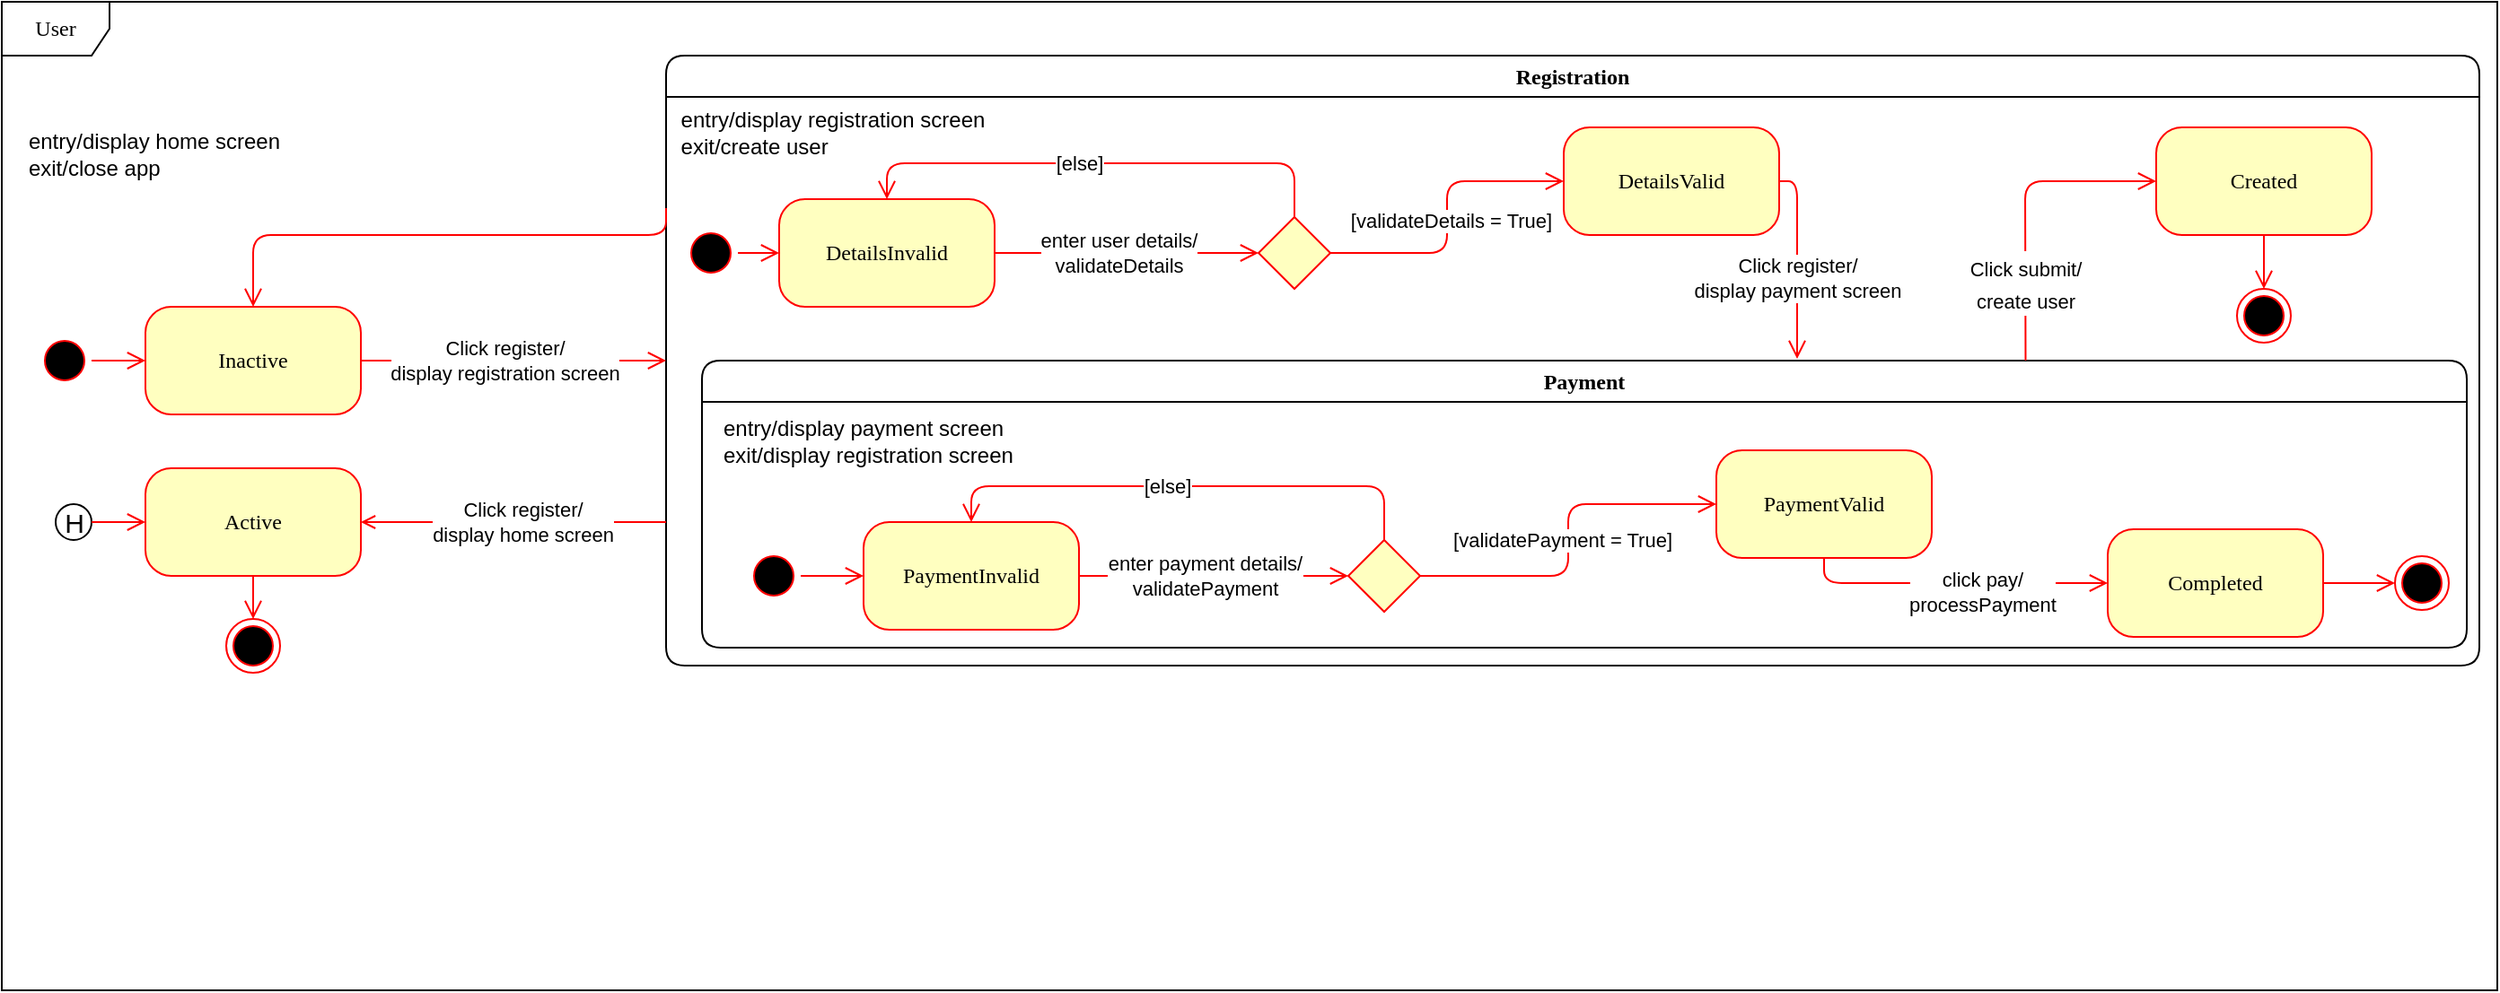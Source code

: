 <mxfile version="20.7.4" type="github">
  <diagram name="Page-1" id="58cdce13-f638-feb5-8d6f-7d28b1aa9fa0">
    <mxGraphModel dx="1647" dy="518" grid="0" gridSize="10" guides="1" tooltips="1" connect="1" arrows="1" fold="1" page="0" pageScale="1" pageWidth="1100" pageHeight="850" background="none" math="0" shadow="0">
      <root>
        <mxCell id="0" />
        <mxCell id="1" parent="0" />
        <mxCell id="2a3bc250acf0617d-8" value="User" style="shape=umlFrame;whiteSpace=wrap;html=1;rounded=1;shadow=0;comic=0;labelBackgroundColor=none;strokeWidth=1;fontFamily=Verdana;fontSize=12;align=center;" parent="1" vertex="1">
          <mxGeometry x="110" y="10" width="1390" height="551" as="geometry" />
        </mxCell>
        <mxCell id="382b91b5511bd0f7-1" value="" style="ellipse;html=1;shape=startState;fillColor=#000000;strokeColor=#ff0000;rounded=1;shadow=0;comic=0;labelBackgroundColor=none;fontFamily=Verdana;fontSize=12;fontColor=#000000;align=center;direction=south;" parent="1" vertex="1">
          <mxGeometry x="130" y="195" width="30" height="30" as="geometry" />
        </mxCell>
        <mxCell id="Hjz2qxNdtFsDajDbBwBD-27" style="edgeStyle=orthogonalEdgeStyle;rounded=0;orthogonalLoop=1;jettySize=auto;html=1;entryX=0.5;entryY=0;entryDx=0;entryDy=0;" edge="1" parent="1" target="Hjz2qxNdtFsDajDbBwBD-26">
          <mxGeometry relative="1" as="geometry">
            <mxPoint x="960" y="530" as="sourcePoint" />
          </mxGeometry>
        </mxCell>
        <mxCell id="382b91b5511bd0f7-6" value="Inactive" style="rounded=1;whiteSpace=wrap;html=1;arcSize=24;fillColor=#ffffc0;strokeColor=#ff0000;shadow=0;comic=0;labelBackgroundColor=none;fontFamily=Verdana;fontSize=12;fontColor=#000000;align=center;" parent="1" vertex="1">
          <mxGeometry x="190" y="180" width="120" height="60" as="geometry" />
        </mxCell>
        <mxCell id="2a3bc250acf0617d-9" style="edgeStyle=orthogonalEdgeStyle;html=1;labelBackgroundColor=none;endArrow=open;endSize=8;strokeColor=#ff0000;fontFamily=Verdana;fontSize=12;align=left;" parent="1" source="382b91b5511bd0f7-1" target="382b91b5511bd0f7-6" edge="1">
          <mxGeometry relative="1" as="geometry" />
        </mxCell>
        <mxCell id="Hjz2qxNdtFsDajDbBwBD-1" value="entry/display home screen&lt;br&gt;&lt;div style=&quot;text-align: left;&quot;&gt;&lt;span style=&quot;background-color: initial;&quot;&gt;exit/close app&lt;/span&gt;&lt;/div&gt;" style="text;html=1;strokeColor=none;fillColor=none;align=center;verticalAlign=middle;whiteSpace=wrap;rounded=0;" vertex="1" parent="1">
          <mxGeometry x="120" y="80" width="150" height="30" as="geometry" />
        </mxCell>
        <mxCell id="Hjz2qxNdtFsDajDbBwBD-13" value="Registration" style="swimlane;whiteSpace=wrap;html=1;rounded=1;shadow=0;comic=0;labelBackgroundColor=none;strokeWidth=1;fontFamily=Verdana;fontSize=12;align=center;" vertex="1" parent="1">
          <mxGeometry x="480" y="40" width="1010" height="340" as="geometry">
            <mxRectangle x="590" y="60" width="110" height="30" as="alternateBounds" />
          </mxGeometry>
        </mxCell>
        <mxCell id="Hjz2qxNdtFsDajDbBwBD-17" style="edgeStyle=elbowEdgeStyle;html=1;labelBackgroundColor=none;endArrow=open;endSize=8;strokeColor=#ff0000;fontFamily=Verdana;fontSize=12;align=left;entryX=0;entryY=0.5;entryDx=0;entryDy=0;" edge="1" parent="Hjz2qxNdtFsDajDbBwBD-13" source="Hjz2qxNdtFsDajDbBwBD-18" target="Hjz2qxNdtFsDajDbBwBD-31">
          <mxGeometry relative="1" as="geometry">
            <mxPoint x="70" y="100" as="targetPoint" />
          </mxGeometry>
        </mxCell>
        <mxCell id="Hjz2qxNdtFsDajDbBwBD-18" value="" style="ellipse;html=1;shape=startState;fillColor=#000000;strokeColor=#ff0000;rounded=1;shadow=0;comic=0;labelBackgroundColor=none;fontFamily=Verdana;fontSize=12;fontColor=#000000;align=center;direction=south;" vertex="1" parent="Hjz2qxNdtFsDajDbBwBD-13">
          <mxGeometry x="10" y="95" width="30" height="30" as="geometry" />
        </mxCell>
        <mxCell id="Hjz2qxNdtFsDajDbBwBD-28" value="entry/display registration screen&lt;br&gt;&lt;div style=&quot;text-align: left;&quot;&gt;&lt;span style=&quot;background-color: initial;&quot;&gt;exit/create user&lt;/span&gt;&lt;/div&gt;" style="text;html=1;strokeColor=none;fillColor=none;align=center;verticalAlign=middle;whiteSpace=wrap;rounded=0;" vertex="1" parent="Hjz2qxNdtFsDajDbBwBD-13">
          <mxGeometry x="3" y="28" width="180" height="30" as="geometry" />
        </mxCell>
        <mxCell id="Hjz2qxNdtFsDajDbBwBD-31" value="DetailsInvalid" style="rounded=1;whiteSpace=wrap;html=1;arcSize=24;fillColor=#ffffc0;strokeColor=#ff0000;shadow=0;comic=0;labelBackgroundColor=none;fontFamily=Verdana;fontSize=12;fontColor=#000000;align=center;" vertex="1" parent="Hjz2qxNdtFsDajDbBwBD-13">
          <mxGeometry x="63" y="80" width="120" height="60" as="geometry" />
        </mxCell>
        <mxCell id="Hjz2qxNdtFsDajDbBwBD-44" value="DetailsValid" style="rounded=1;whiteSpace=wrap;html=1;arcSize=24;fillColor=#ffffc0;strokeColor=#ff0000;shadow=0;comic=0;labelBackgroundColor=none;fontFamily=Verdana;fontSize=12;fontColor=#000000;align=center;" vertex="1" parent="Hjz2qxNdtFsDajDbBwBD-13">
          <mxGeometry x="500" y="40" width="120" height="60" as="geometry" />
        </mxCell>
        <mxCell id="Hjz2qxNdtFsDajDbBwBD-46" style="edgeStyle=elbowEdgeStyle;html=1;labelBackgroundColor=none;endArrow=open;endSize=8;strokeColor=#ff0000;fontFamily=Verdana;fontSize=12;align=left;exitX=1;exitY=0.5;exitDx=0;exitDy=0;entryX=0;entryY=0.5;entryDx=0;entryDy=0;" edge="1" parent="Hjz2qxNdtFsDajDbBwBD-13" source="Hjz2qxNdtFsDajDbBwBD-31" target="Hjz2qxNdtFsDajDbBwBD-59">
          <mxGeometry relative="1" as="geometry">
            <mxPoint x="50" y="110" as="sourcePoint" />
            <mxPoint x="330" y="100" as="targetPoint" />
          </mxGeometry>
        </mxCell>
        <mxCell id="Hjz2qxNdtFsDajDbBwBD-47" value="enter user details/&lt;br&gt;validateDetails" style="edgeLabel;html=1;align=center;verticalAlign=middle;resizable=0;points=[];" vertex="1" connectable="0" parent="Hjz2qxNdtFsDajDbBwBD-46">
          <mxGeometry x="-0.197" relative="1" as="geometry">
            <mxPoint x="10" as="offset" />
          </mxGeometry>
        </mxCell>
        <mxCell id="Hjz2qxNdtFsDajDbBwBD-59" value="" style="rhombus;whiteSpace=wrap;html=1;fillColor=#ffffc0;strokeColor=#ff0000;" vertex="1" parent="Hjz2qxNdtFsDajDbBwBD-13">
          <mxGeometry x="330" y="90" width="40" height="40" as="geometry" />
        </mxCell>
        <mxCell id="Hjz2qxNdtFsDajDbBwBD-73" style="edgeStyle=elbowEdgeStyle;html=1;labelBackgroundColor=none;endArrow=open;endSize=8;strokeColor=#ff0000;fontFamily=Verdana;fontSize=12;align=left;exitX=1;exitY=0.5;exitDx=0;exitDy=0;entryX=0;entryY=0.5;entryDx=0;entryDy=0;" edge="1" parent="Hjz2qxNdtFsDajDbBwBD-13" source="Hjz2qxNdtFsDajDbBwBD-59" target="Hjz2qxNdtFsDajDbBwBD-44">
          <mxGeometry relative="1" as="geometry">
            <mxPoint x="370.0" y="102.5" as="sourcePoint" />
            <mxPoint x="517" y="97.5" as="targetPoint" />
          </mxGeometry>
        </mxCell>
        <mxCell id="Hjz2qxNdtFsDajDbBwBD-74" value="[validateDetails = True]" style="edgeLabel;html=1;align=center;verticalAlign=middle;resizable=0;points=[];" vertex="1" connectable="0" parent="Hjz2qxNdtFsDajDbBwBD-73">
          <mxGeometry x="-0.197" relative="1" as="geometry">
            <mxPoint x="2" y="-15" as="offset" />
          </mxGeometry>
        </mxCell>
        <mxCell id="Hjz2qxNdtFsDajDbBwBD-75" style="edgeStyle=elbowEdgeStyle;html=1;labelBackgroundColor=none;endArrow=open;endSize=8;strokeColor=#ff0000;fontFamily=Verdana;fontSize=12;align=left;exitX=0.5;exitY=0;exitDx=0;exitDy=0;entryX=0.5;entryY=0;entryDx=0;entryDy=0;" edge="1" parent="Hjz2qxNdtFsDajDbBwBD-13" source="Hjz2qxNdtFsDajDbBwBD-59" target="Hjz2qxNdtFsDajDbBwBD-31">
          <mxGeometry relative="1" as="geometry">
            <mxPoint x="193.0" y="120" as="sourcePoint" />
            <mxPoint x="340" y="120" as="targetPoint" />
            <Array as="points">
              <mxPoint x="210" y="60" />
              <mxPoint x="210" y="70" />
            </Array>
          </mxGeometry>
        </mxCell>
        <mxCell id="Hjz2qxNdtFsDajDbBwBD-76" value="[else]" style="edgeLabel;html=1;align=center;verticalAlign=middle;resizable=0;points=[];" vertex="1" connectable="0" parent="Hjz2qxNdtFsDajDbBwBD-75">
          <mxGeometry x="-0.197" relative="1" as="geometry">
            <mxPoint x="-39" as="offset" />
          </mxGeometry>
        </mxCell>
        <mxCell id="Hjz2qxNdtFsDajDbBwBD-81" style="edgeStyle=elbowEdgeStyle;html=1;labelBackgroundColor=none;endArrow=open;endSize=8;strokeColor=#ff0000;fontFamily=Verdana;fontSize=12;align=left;exitX=1;exitY=0.5;exitDx=0;exitDy=0;entryX=0;entryY=0.5;entryDx=0;entryDy=0;" edge="1" parent="Hjz2qxNdtFsDajDbBwBD-13" source="Hjz2qxNdtFsDajDbBwBD-79" target="Hjz2qxNdtFsDajDbBwBD-83">
          <mxGeometry relative="1" as="geometry">
            <mxPoint x="-380" y="200" as="sourcePoint" />
            <mxPoint x="-100" y="190" as="targetPoint" />
          </mxGeometry>
        </mxCell>
        <mxCell id="Hjz2qxNdtFsDajDbBwBD-82" value="enter payment details/&lt;br&gt;validatePayment" style="edgeLabel;html=1;align=center;verticalAlign=middle;resizable=0;points=[];" vertex="1" connectable="0" parent="Hjz2qxNdtFsDajDbBwBD-81">
          <mxGeometry x="-0.197" relative="1" as="geometry">
            <mxPoint x="10" as="offset" />
          </mxGeometry>
        </mxCell>
        <mxCell id="Hjz2qxNdtFsDajDbBwBD-83" value="" style="rhombus;whiteSpace=wrap;html=1;fillColor=#ffffc0;strokeColor=#ff0000;" vertex="1" parent="Hjz2qxNdtFsDajDbBwBD-13">
          <mxGeometry x="380" y="270" width="40" height="40" as="geometry" />
        </mxCell>
        <mxCell id="Hjz2qxNdtFsDajDbBwBD-84" style="edgeStyle=elbowEdgeStyle;html=1;labelBackgroundColor=none;endArrow=open;endSize=8;strokeColor=#ff0000;fontFamily=Verdana;fontSize=12;align=left;exitX=1;exitY=0.5;exitDx=0;exitDy=0;entryX=0;entryY=0.5;entryDx=0;entryDy=0;" edge="1" parent="Hjz2qxNdtFsDajDbBwBD-13" source="Hjz2qxNdtFsDajDbBwBD-83" target="Hjz2qxNdtFsDajDbBwBD-80">
          <mxGeometry relative="1" as="geometry">
            <mxPoint x="-60.0" y="192.5" as="sourcePoint" />
            <mxPoint x="87" y="187.5" as="targetPoint" />
          </mxGeometry>
        </mxCell>
        <mxCell id="Hjz2qxNdtFsDajDbBwBD-85" value="[validatePayment = True]" style="edgeLabel;html=1;align=center;verticalAlign=middle;resizable=0;points=[];" vertex="1" connectable="0" parent="Hjz2qxNdtFsDajDbBwBD-84">
          <mxGeometry x="-0.197" relative="1" as="geometry">
            <mxPoint x="-4" y="-20" as="offset" />
          </mxGeometry>
        </mxCell>
        <mxCell id="Hjz2qxNdtFsDajDbBwBD-86" style="edgeStyle=elbowEdgeStyle;html=1;labelBackgroundColor=none;endArrow=open;endSize=8;strokeColor=#ff0000;fontFamily=Verdana;fontSize=12;align=left;exitX=0.5;exitY=0;exitDx=0;exitDy=0;entryX=0.5;entryY=0;entryDx=0;entryDy=0;" edge="1" parent="Hjz2qxNdtFsDajDbBwBD-13" source="Hjz2qxNdtFsDajDbBwBD-83" target="Hjz2qxNdtFsDajDbBwBD-79">
          <mxGeometry relative="1" as="geometry">
            <mxPoint x="-237.0" y="210" as="sourcePoint" />
            <mxPoint x="-90" y="210" as="targetPoint" />
            <Array as="points">
              <mxPoint x="330" y="240" />
              <mxPoint x="310" y="220" />
              <mxPoint x="260" y="210" />
              <mxPoint x="260" y="220" />
            </Array>
          </mxGeometry>
        </mxCell>
        <mxCell id="Hjz2qxNdtFsDajDbBwBD-87" value="[else]" style="edgeLabel;html=1;align=center;verticalAlign=middle;resizable=0;points=[];" vertex="1" connectable="0" parent="Hjz2qxNdtFsDajDbBwBD-86">
          <mxGeometry x="-0.197" relative="1" as="geometry">
            <mxPoint x="-39" as="offset" />
          </mxGeometry>
        </mxCell>
        <mxCell id="Hjz2qxNdtFsDajDbBwBD-32" value="Payment" style="swimlane;whiteSpace=wrap;html=1;rounded=1;shadow=0;comic=0;labelBackgroundColor=none;strokeWidth=1;fontFamily=Verdana;fontSize=12;align=center;startSize=23;" vertex="1" parent="Hjz2qxNdtFsDajDbBwBD-13">
          <mxGeometry x="20" y="170" width="983" height="160" as="geometry">
            <mxRectangle x="590" y="60" width="110" height="30" as="alternateBounds" />
          </mxGeometry>
        </mxCell>
        <mxCell id="Hjz2qxNdtFsDajDbBwBD-36" value="entry/display payment screen&lt;br&gt;&lt;div style=&quot;&quot;&gt;&lt;span style=&quot;background-color: initial;&quot;&gt;exit/d&lt;/span&gt;&lt;span style=&quot;background-color: initial;&quot;&gt;isplay registration screen&lt;/span&gt;&lt;/div&gt;" style="text;html=1;strokeColor=none;fillColor=none;align=left;verticalAlign=middle;whiteSpace=wrap;rounded=0;" vertex="1" parent="Hjz2qxNdtFsDajDbBwBD-32">
          <mxGeometry x="10" y="30" width="200" height="30" as="geometry" />
        </mxCell>
        <mxCell id="Hjz2qxNdtFsDajDbBwBD-80" value="PaymentValid" style="rounded=1;whiteSpace=wrap;html=1;arcSize=24;fillColor=#ffffc0;strokeColor=#ff0000;shadow=0;comic=0;labelBackgroundColor=none;fontFamily=Verdana;fontSize=12;fontColor=#000000;align=center;" vertex="1" parent="Hjz2qxNdtFsDajDbBwBD-32">
          <mxGeometry x="565" y="50" width="120" height="60" as="geometry" />
        </mxCell>
        <mxCell id="Hjz2qxNdtFsDajDbBwBD-78" value="" style="ellipse;html=1;shape=startState;fillColor=#000000;strokeColor=#ff0000;rounded=1;shadow=0;comic=0;labelBackgroundColor=none;fontFamily=Verdana;fontSize=12;fontColor=#000000;align=center;direction=south;" vertex="1" parent="Hjz2qxNdtFsDajDbBwBD-32">
          <mxGeometry x="25" y="105" width="30" height="30" as="geometry" />
        </mxCell>
        <mxCell id="Hjz2qxNdtFsDajDbBwBD-102" value="Completed" style="rounded=1;whiteSpace=wrap;html=1;arcSize=24;fillColor=#ffffc0;strokeColor=#ff0000;shadow=0;comic=0;labelBackgroundColor=none;fontFamily=Verdana;fontSize=12;fontColor=#000000;align=center;" vertex="1" parent="Hjz2qxNdtFsDajDbBwBD-32">
          <mxGeometry x="783" y="94" width="120" height="60" as="geometry" />
        </mxCell>
        <mxCell id="Hjz2qxNdtFsDajDbBwBD-96" style="edgeStyle=elbowEdgeStyle;html=1;labelBackgroundColor=none;endArrow=open;endSize=8;strokeColor=#ff0000;fontFamily=Verdana;fontSize=12;align=left;exitX=0.5;exitY=1;exitDx=0;exitDy=0;entryX=0;entryY=0.5;entryDx=0;entryDy=0;" edge="1" parent="Hjz2qxNdtFsDajDbBwBD-32" source="Hjz2qxNdtFsDajDbBwBD-80" target="Hjz2qxNdtFsDajDbBwBD-102">
          <mxGeometry x="-0.02" y="-20" relative="1" as="geometry">
            <mxPoint x="223" y="130" as="sourcePoint" />
            <mxPoint x="625" y="160" as="targetPoint" />
            <Array as="points">
              <mxPoint x="625" y="120" />
              <mxPoint x="625" y="120" />
            </Array>
            <mxPoint as="offset" />
          </mxGeometry>
        </mxCell>
        <mxCell id="Hjz2qxNdtFsDajDbBwBD-97" value="click pay/&lt;br&gt;processPayment" style="edgeLabel;html=1;align=center;verticalAlign=middle;resizable=0;points=[];" vertex="1" connectable="0" parent="Hjz2qxNdtFsDajDbBwBD-96">
          <mxGeometry x="-0.197" relative="1" as="geometry">
            <mxPoint x="33" y="5" as="offset" />
          </mxGeometry>
        </mxCell>
        <mxCell id="Hjz2qxNdtFsDajDbBwBD-106" value="" style="ellipse;html=1;shape=endState;fillColor=#000000;strokeColor=#ff0000;rounded=1;shadow=0;comic=0;labelBackgroundColor=none;fontFamily=Verdana;fontSize=12;fontColor=#000000;align=center;" vertex="1" parent="Hjz2qxNdtFsDajDbBwBD-32">
          <mxGeometry x="943" y="109" width="30" height="30" as="geometry" />
        </mxCell>
        <mxCell id="Hjz2qxNdtFsDajDbBwBD-107" style="edgeStyle=elbowEdgeStyle;html=1;labelBackgroundColor=none;endArrow=open;endSize=8;strokeColor=#ff0000;fontFamily=Verdana;fontSize=12;align=left;exitX=1;exitY=0.5;exitDx=0;exitDy=0;entryX=0;entryY=0.5;entryDx=0;entryDy=0;" edge="1" parent="Hjz2qxNdtFsDajDbBwBD-32" source="Hjz2qxNdtFsDajDbBwBD-102" target="Hjz2qxNdtFsDajDbBwBD-106">
          <mxGeometry relative="1" as="geometry">
            <mxPoint x="993" y="130" as="sourcePoint" />
            <mxPoint x="1158" y="90" as="targetPoint" />
            <Array as="points">
              <mxPoint x="923" y="110" />
            </Array>
          </mxGeometry>
        </mxCell>
        <mxCell id="Hjz2qxNdtFsDajDbBwBD-79" value="PaymentInvalid" style="rounded=1;whiteSpace=wrap;html=1;arcSize=24;fillColor=#ffffc0;strokeColor=#ff0000;shadow=0;comic=0;labelBackgroundColor=none;fontFamily=Verdana;fontSize=12;fontColor=#000000;align=center;" vertex="1" parent="Hjz2qxNdtFsDajDbBwBD-32">
          <mxGeometry x="90" y="90" width="120" height="60" as="geometry" />
        </mxCell>
        <mxCell id="Hjz2qxNdtFsDajDbBwBD-77" style="edgeStyle=elbowEdgeStyle;html=1;labelBackgroundColor=none;endArrow=open;endSize=8;strokeColor=#ff0000;fontFamily=Verdana;fontSize=12;align=left;entryX=0;entryY=0.5;entryDx=0;entryDy=0;" edge="1" parent="Hjz2qxNdtFsDajDbBwBD-32" source="Hjz2qxNdtFsDajDbBwBD-78" target="Hjz2qxNdtFsDajDbBwBD-79">
          <mxGeometry relative="1" as="geometry">
            <mxPoint x="-380" y="20" as="targetPoint" />
          </mxGeometry>
        </mxCell>
        <mxCell id="Hjz2qxNdtFsDajDbBwBD-90" style="edgeStyle=elbowEdgeStyle;html=1;labelBackgroundColor=none;endArrow=open;endSize=8;strokeColor=#ff0000;fontFamily=Verdana;fontSize=12;align=left;exitX=1;exitY=0.5;exitDx=0;exitDy=0;" edge="1" parent="Hjz2qxNdtFsDajDbBwBD-13" source="Hjz2qxNdtFsDajDbBwBD-44">
          <mxGeometry relative="1" as="geometry">
            <mxPoint x="635" y="110" as="sourcePoint" />
            <mxPoint x="630" y="169" as="targetPoint" />
            <Array as="points">
              <mxPoint x="630" y="120" />
            </Array>
          </mxGeometry>
        </mxCell>
        <mxCell id="Hjz2qxNdtFsDajDbBwBD-91" value="&lt;span style=&quot;border-color: var(--border-color);&quot;&gt;Click register/&lt;br&gt;&lt;/span&gt;&lt;span style=&quot;border-color: var(--border-color);&quot;&gt;display payment screen&lt;/span&gt;" style="edgeLabel;html=1;align=center;verticalAlign=middle;resizable=0;points=[];" vertex="1" connectable="0" parent="Hjz2qxNdtFsDajDbBwBD-90">
          <mxGeometry x="-0.197" relative="1" as="geometry">
            <mxPoint y="20" as="offset" />
          </mxGeometry>
        </mxCell>
        <mxCell id="Hjz2qxNdtFsDajDbBwBD-43" style="edgeStyle=orthogonalEdgeStyle;html=1;labelBackgroundColor=none;endArrow=open;endSize=8;strokeColor=#ff0000;fontFamily=Verdana;fontSize=12;align=left;entryX=0.5;entryY=0;entryDx=0;entryDy=0;exitX=0;exitY=0.25;exitDx=0;exitDy=0;" edge="1" parent="1" source="Hjz2qxNdtFsDajDbBwBD-13" target="382b91b5511bd0f7-6">
          <mxGeometry relative="1" as="geometry">
            <mxPoint x="460" y="140" as="sourcePoint" />
            <mxPoint x="390" y="149.97" as="targetPoint" />
            <Array as="points">
              <mxPoint x="250" y="140" />
            </Array>
          </mxGeometry>
        </mxCell>
        <mxCell id="Hjz2qxNdtFsDajDbBwBD-50" value="H" style="shape=ellipse;html=1;fontSize=15;align=center;" vertex="1" parent="1">
          <mxGeometry x="140" y="290" width="20" height="20" as="geometry" />
        </mxCell>
        <mxCell id="Hjz2qxNdtFsDajDbBwBD-88" value="Active" style="rounded=1;whiteSpace=wrap;html=1;arcSize=24;fillColor=#ffffc0;strokeColor=#ff0000;shadow=0;comic=0;labelBackgroundColor=none;fontFamily=Verdana;fontSize=12;fontColor=#000000;align=center;" vertex="1" parent="1">
          <mxGeometry x="190" y="270" width="120" height="60" as="geometry" />
        </mxCell>
        <mxCell id="Hjz2qxNdtFsDajDbBwBD-89" value="" style="ellipse;html=1;shape=endState;fillColor=#000000;strokeColor=#ff0000;rounded=1;shadow=0;comic=0;labelBackgroundColor=none;fontFamily=Verdana;fontSize=12;fontColor=#000000;align=center;" vertex="1" parent="1">
          <mxGeometry x="235" y="354" width="30" height="30" as="geometry" />
        </mxCell>
        <mxCell id="Hjz2qxNdtFsDajDbBwBD-93" style="edgeStyle=orthogonalEdgeStyle;html=1;labelBackgroundColor=none;endArrow=open;endSize=8;strokeColor=#ff0000;fontFamily=Verdana;fontSize=12;align=left;exitX=1;exitY=0.5;exitDx=0;exitDy=0;" edge="1" parent="1" source="382b91b5511bd0f7-6">
          <mxGeometry relative="1" as="geometry">
            <mxPoint x="170" y="220" as="sourcePoint" />
            <mxPoint x="480" y="210" as="targetPoint" />
            <Array as="points">
              <mxPoint x="430" y="210" />
              <mxPoint x="430" y="210" />
            </Array>
          </mxGeometry>
        </mxCell>
        <mxCell id="Hjz2qxNdtFsDajDbBwBD-95" value="&lt;span style=&quot;border-color: var(--border-color);&quot;&gt;Click register/&lt;/span&gt;&lt;br style=&quot;border-color: var(--border-color); background-color: rgb(251, 251, 251);&quot;&gt;&lt;span style=&quot;border-color: var(--border-color);&quot;&gt;display registration screen&lt;/span&gt;" style="edgeLabel;html=1;align=center;verticalAlign=middle;resizable=0;points=[];" vertex="1" connectable="0" parent="Hjz2qxNdtFsDajDbBwBD-93">
          <mxGeometry x="-0.131" relative="1" as="geometry">
            <mxPoint x="6" as="offset" />
          </mxGeometry>
        </mxCell>
        <mxCell id="Hjz2qxNdtFsDajDbBwBD-99" style="edgeStyle=orthogonalEdgeStyle;html=1;labelBackgroundColor=none;endArrow=open;endSize=8;strokeColor=#ff0000;fontFamily=Verdana;fontSize=12;align=left;exitX=0.5;exitY=1;exitDx=0;exitDy=0;entryX=0.5;entryY=0;entryDx=0;entryDy=0;" edge="1" parent="1" source="Hjz2qxNdtFsDajDbBwBD-88" target="Hjz2qxNdtFsDajDbBwBD-89">
          <mxGeometry relative="1" as="geometry">
            <mxPoint x="430" y="150" as="sourcePoint" />
            <mxPoint x="250" y="350" as="targetPoint" />
            <Array as="points" />
          </mxGeometry>
        </mxCell>
        <mxCell id="Hjz2qxNdtFsDajDbBwBD-110" value="Created" style="rounded=1;whiteSpace=wrap;html=1;arcSize=24;fillColor=#ffffc0;strokeColor=#ff0000;shadow=0;comic=0;labelBackgroundColor=none;fontFamily=Verdana;fontSize=12;fontColor=#000000;align=center;" vertex="1" parent="1">
          <mxGeometry x="1310" y="80" width="120" height="60" as="geometry" />
        </mxCell>
        <mxCell id="Hjz2qxNdtFsDajDbBwBD-115" style="edgeStyle=orthogonalEdgeStyle;html=1;labelBackgroundColor=none;endArrow=open;endSize=8;strokeColor=#ff0000;fontFamily=Verdana;fontSize=12;align=left;exitX=1;exitY=0.5;exitDx=0;exitDy=0;entryX=0;entryY=0.5;entryDx=0;entryDy=0;" edge="1" parent="1" source="Hjz2qxNdtFsDajDbBwBD-50" target="Hjz2qxNdtFsDajDbBwBD-88">
          <mxGeometry relative="1" as="geometry">
            <mxPoint x="260" y="340" as="sourcePoint" />
            <mxPoint x="260" y="364" as="targetPoint" />
            <Array as="points" />
          </mxGeometry>
        </mxCell>
        <mxCell id="Hjz2qxNdtFsDajDbBwBD-116" style="edgeStyle=orthogonalEdgeStyle;html=1;labelBackgroundColor=none;endArrow=none;endSize=8;strokeColor=#ff0000;fontFamily=Verdana;fontSize=12;align=left;exitX=1;exitY=0.5;exitDx=0;exitDy=0;startArrow=open;startFill=0;endFill=0;" edge="1" parent="1" source="Hjz2qxNdtFsDajDbBwBD-88">
          <mxGeometry relative="1" as="geometry">
            <mxPoint x="310" y="299.5" as="sourcePoint" />
            <mxPoint x="480" y="300" as="targetPoint" />
            <Array as="points">
              <mxPoint x="430" y="300" />
            </Array>
          </mxGeometry>
        </mxCell>
        <mxCell id="Hjz2qxNdtFsDajDbBwBD-117" value="&lt;span style=&quot;border-color: var(--border-color);&quot;&gt;Click register/&lt;/span&gt;&lt;br style=&quot;border-color: var(--border-color); background-color: rgb(251, 251, 251);&quot;&gt;&lt;span style=&quot;border-color: var(--border-color);&quot;&gt;display home screen&lt;/span&gt;" style="edgeLabel;html=1;align=center;verticalAlign=middle;resizable=0;points=[];" vertex="1" connectable="0" parent="Hjz2qxNdtFsDajDbBwBD-116">
          <mxGeometry x="-0.131" relative="1" as="geometry">
            <mxPoint x="16" as="offset" />
          </mxGeometry>
        </mxCell>
        <mxCell id="Hjz2qxNdtFsDajDbBwBD-118" value="" style="ellipse;html=1;shape=endState;fillColor=#000000;strokeColor=#ff0000;rounded=1;shadow=0;comic=0;labelBackgroundColor=none;fontFamily=Verdana;fontSize=12;fontColor=#000000;align=center;" vertex="1" parent="1">
          <mxGeometry x="1355" y="170" width="30" height="30" as="geometry" />
        </mxCell>
        <mxCell id="Hjz2qxNdtFsDajDbBwBD-119" style="edgeStyle=elbowEdgeStyle;html=1;labelBackgroundColor=none;endArrow=open;endSize=8;strokeColor=#ff0000;fontFamily=Verdana;fontSize=12;align=left;exitX=0.5;exitY=1;exitDx=0;exitDy=0;entryX=0.5;entryY=0;entryDx=0;entryDy=0;" edge="1" parent="1" source="Hjz2qxNdtFsDajDbBwBD-110" target="Hjz2qxNdtFsDajDbBwBD-118">
          <mxGeometry relative="1" as="geometry">
            <mxPoint x="1413" y="344" as="sourcePoint" />
            <mxPoint x="1453" y="344" as="targetPoint" />
            <Array as="points" />
          </mxGeometry>
        </mxCell>
        <mxCell id="Hjz2qxNdtFsDajDbBwBD-124" style="edgeStyle=elbowEdgeStyle;html=1;labelBackgroundColor=none;endArrow=open;endSize=8;strokeColor=#ff0000;fontFamily=Verdana;fontSize=12;align=left;exitX=0.75;exitY=0;exitDx=0;exitDy=0;entryX=0;entryY=0.5;entryDx=0;entryDy=0;" edge="1" parent="1" source="Hjz2qxNdtFsDajDbBwBD-32" target="Hjz2qxNdtFsDajDbBwBD-110">
          <mxGeometry relative="1" as="geometry">
            <mxPoint x="1380" y="150" as="sourcePoint" />
            <mxPoint x="1380" y="180" as="targetPoint" />
            <Array as="points">
              <mxPoint x="1237" y="160" />
            </Array>
          </mxGeometry>
        </mxCell>
        <mxCell id="Hjz2qxNdtFsDajDbBwBD-125" value="&lt;span style=&quot;border-color: var(--border-color); font-size: 11px;&quot;&gt;Click submit/&lt;br style=&quot;border-color: var(--border-color);&quot;&gt;&lt;/span&gt;&lt;span style=&quot;border-color: var(--border-color); font-size: 11px;&quot;&gt;create user&lt;/span&gt;" style="edgeLabel;html=1;align=center;verticalAlign=middle;resizable=0;points=[];fontSize=15;" vertex="1" connectable="0" parent="Hjz2qxNdtFsDajDbBwBD-124">
          <mxGeometry x="-0.552" relative="1" as="geometry">
            <mxPoint y="-6" as="offset" />
          </mxGeometry>
        </mxCell>
      </root>
    </mxGraphModel>
  </diagram>
</mxfile>
